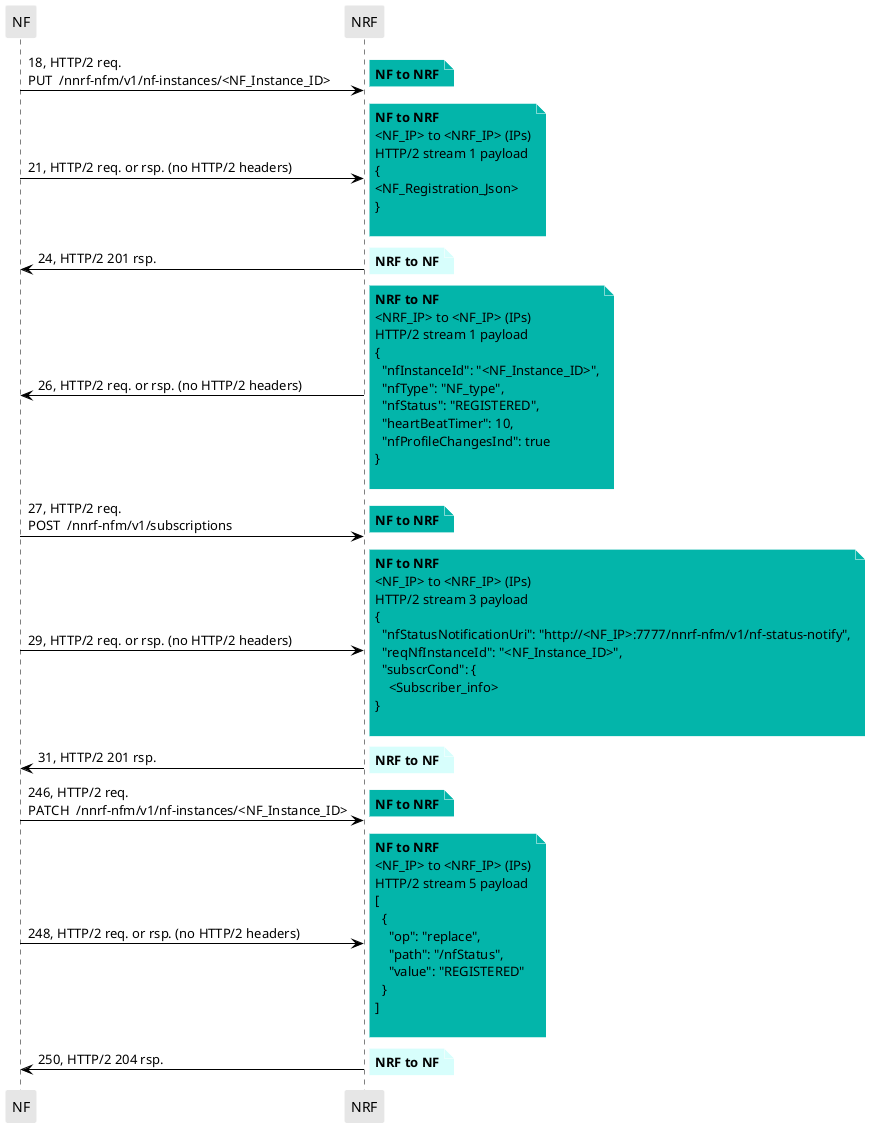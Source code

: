 @startuml
skinparam shadowing false
skinparam NoteBorderColor white
skinparam sequence {
    ArrowColor black
    LifeLineBorderColor black
    LifeLineBackgroundColor black
    ParticipantBorderColor white
    ParticipantBackgroundColor #e6e6e6
}
participant "NF"
participant "NRF"



"NF" -> "NRF": 18, HTTP/2 req.\nPUT  /nnrf-nfm/v1/nf-instances/<NF_Instance_ID>

note right #03B5AA
**NF to NRF**
end note

"NF" -> "NRF": 21, HTTP/2 req. or rsp. (no HTTP/2 headers)

note right #03B5AA
**NF to NRF**
<NF_IP> to <NRF_IP> (IPs)
HTTP/2 stream 1 payload
{
<NF_Registration_Json>
}

end note

"NRF" -> "NF": 24, HTTP/2 201 rsp.

note right #D7FEFC
**NRF to NF**
end note

"NRF" -> "NF": 26, HTTP/2 req. or rsp. (no HTTP/2 headers)

note right #03B5AA
**NRF to NF**
<NRF_IP> to <NF_IP> (IPs)
HTTP/2 stream 1 payload
{
  "nfInstanceId": "<NF_Instance_ID>",
  "nfType": "NF_type",
  "nfStatus": "REGISTERED",
  "heartBeatTimer": 10,
  "nfProfileChangesInd": true
}

end note

"NF" -> "NRF": 27, HTTP/2 req.\nPOST  /nnrf-nfm/v1/subscriptions

note right #03B5AA
**NF to NRF**
end note

"NF" -> "NRF": 29, HTTP/2 req. or rsp. (no HTTP/2 headers)

note right #03B5AA
**NF to NRF**
<NF_IP> to <NRF_IP> (IPs)
HTTP/2 stream 3 payload
{
  "nfStatusNotificationUri": "http://<NF_IP>:7777/nnrf-nfm/v1/nf-status-notify",
  "reqNfInstanceId": "<NF_Instance_ID>",
  "subscrCond": {
    <Subscriber_info>
}

end note

"NRF" -> "NF": 31, HTTP/2 201 rsp.

note right #D7FEFC
**NRF to NF**
end note
"NF" -> "NRF": 246, HTTP/2 req.\nPATCH  /nnrf-nfm/v1/nf-instances/<NF_Instance_ID>

note right #03B5AA
**NF to NRF**
end note

"NF" -> "NRF": 248, HTTP/2 req. or rsp. (no HTTP/2 headers)

note right #03B5AA
**NF to NRF**
<NF_IP> to <NRF_IP> (IPs)
HTTP/2 stream 5 payload
[
  {
    "op": "replace",
    "path": "/nfStatus",
    "value": "REGISTERED"
  }
]

end note

"NRF" -> "NF": 250, HTTP/2 204 rsp.

note right #D7FEFC
**NRF to NF**
end note

@enduml
